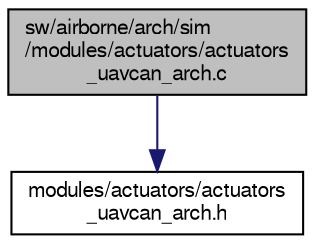 digraph "sw/airborne/arch/sim/modules/actuators/actuators_uavcan_arch.c"
{
  edge [fontname="FreeSans",fontsize="10",labelfontname="FreeSans",labelfontsize="10"];
  node [fontname="FreeSans",fontsize="10",shape=record];
  Node1 [label="sw/airborne/arch/sim\l/modules/actuators/actuators\l_uavcan_arch.c",height=0.2,width=0.4,color="black", fillcolor="grey75", style="filled", fontcolor="black"];
  Node1 -> Node2 [color="midnightblue",fontsize="10",style="solid",fontname="FreeSans"];
  Node2 [label="modules/actuators/actuators\l_uavcan_arch.h",height=0.2,width=0.4,color="black", fillcolor="white", style="filled",URL="$actuators__uavcan__arch_8h.html",tooltip="dummy servos handling for sim "];
}
